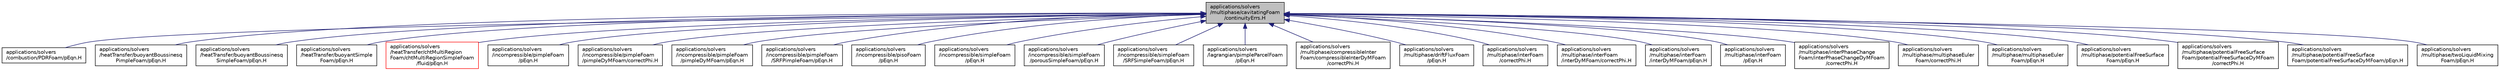 digraph "applications/solvers/multiphase/cavitatingFoam/continuityErrs.H"
{
  bgcolor="transparent";
  edge [fontname="Helvetica",fontsize="10",labelfontname="Helvetica",labelfontsize="10"];
  node [fontname="Helvetica",fontsize="10",shape=record];
  Node1 [label="applications/solvers\l/multiphase/cavitatingFoam\l/continuityErrs.H",height=0.2,width=0.4,color="black", fillcolor="grey75", style="filled", fontcolor="black"];
  Node1 -> Node2 [dir="back",color="midnightblue",fontsize="10",style="solid",fontname="Helvetica"];
  Node2 [label="applications/solvers\l/combustion/PDRFoam/pEqn.H",height=0.2,width=0.4,color="black",URL="$a03041.html"];
  Node1 -> Node3 [dir="back",color="midnightblue",fontsize="10",style="solid",fontname="Helvetica"];
  Node3 [label="applications/solvers\l/heatTransfer/buoyantBoussinesq\lPimpleFoam/pEqn.H",height=0.2,width=0.4,color="black",URL="$a03052.html"];
  Node1 -> Node4 [dir="back",color="midnightblue",fontsize="10",style="solid",fontname="Helvetica"];
  Node4 [label="applications/solvers\l/heatTransfer/buoyantBoussinesq\lSimpleFoam/pEqn.H",height=0.2,width=0.4,color="black",URL="$a03053.html"];
  Node1 -> Node5 [dir="back",color="midnightblue",fontsize="10",style="solid",fontname="Helvetica"];
  Node5 [label="applications/solvers\l/heatTransfer/buoyantSimple\lFoam/pEqn.H",height=0.2,width=0.4,color="black",URL="$a03055.html"];
  Node1 -> Node6 [dir="back",color="midnightblue",fontsize="10",style="solid",fontname="Helvetica"];
  Node6 [label="applications/solvers\l/heatTransfer/chtMultiRegion\lFoam/chtMultiRegionSimpleFoam\l/fluid/pEqn.H",height=0.2,width=0.4,color="red",URL="$a03056.html"];
  Node1 -> Node7 [dir="back",color="midnightblue",fontsize="10",style="solid",fontname="Helvetica"];
  Node7 [label="applications/solvers\l/incompressible/pimpleFoam\l/pEqn.H",height=0.2,width=0.4,color="black",URL="$a03058.html"];
  Node1 -> Node8 [dir="back",color="midnightblue",fontsize="10",style="solid",fontname="Helvetica"];
  Node8 [label="applications/solvers\l/incompressible/pimpleFoam\l/pimpleDyMFoam/correctPhi.H",height=0.2,width=0.4,color="black",URL="$a03268.html"];
  Node1 -> Node9 [dir="back",color="midnightblue",fontsize="10",style="solid",fontname="Helvetica"];
  Node9 [label="applications/solvers\l/incompressible/pimpleFoam\l/pimpleDyMFoam/pEqn.H",height=0.2,width=0.4,color="black",URL="$a03059.html"];
  Node1 -> Node10 [dir="back",color="midnightblue",fontsize="10",style="solid",fontname="Helvetica"];
  Node10 [label="applications/solvers\l/incompressible/pimpleFoam\l/SRFPimpleFoam/pEqn.H",height=0.2,width=0.4,color="black",URL="$a03060.html"];
  Node1 -> Node11 [dir="back",color="midnightblue",fontsize="10",style="solid",fontname="Helvetica"];
  Node11 [label="applications/solvers\l/incompressible/pisoFoam\l/pEqn.H",height=0.2,width=0.4,color="black",URL="$a03061.html"];
  Node1 -> Node12 [dir="back",color="midnightblue",fontsize="10",style="solid",fontname="Helvetica"];
  Node12 [label="applications/solvers\l/incompressible/simpleFoam\l/pEqn.H",height=0.2,width=0.4,color="black",URL="$a03062.html"];
  Node1 -> Node13 [dir="back",color="midnightblue",fontsize="10",style="solid",fontname="Helvetica"];
  Node13 [label="applications/solvers\l/incompressible/simpleFoam\l/porousSimpleFoam/pEqn.H",height=0.2,width=0.4,color="black",URL="$a03063.html"];
  Node1 -> Node14 [dir="back",color="midnightblue",fontsize="10",style="solid",fontname="Helvetica"];
  Node14 [label="applications/solvers\l/incompressible/simpleFoam\l/SRFSimpleFoam/pEqn.H",height=0.2,width=0.4,color="black",URL="$a03064.html"];
  Node1 -> Node15 [dir="back",color="midnightblue",fontsize="10",style="solid",fontname="Helvetica"];
  Node15 [label="applications/solvers\l/lagrangian/pimpleParcelFoam\l/pEqn.H",height=0.2,width=0.4,color="black",URL="$a03067.html"];
  Node1 -> Node16 [dir="back",color="midnightblue",fontsize="10",style="solid",fontname="Helvetica"];
  Node16 [label="applications/solvers\l/multiphase/compressibleInter\lFoam/compressibleInterDyMFoam\l/correctPhi.H",height=0.2,width=0.4,color="black",URL="$a03270.html"];
  Node1 -> Node17 [dir="back",color="midnightblue",fontsize="10",style="solid",fontname="Helvetica"];
  Node17 [label="applications/solvers\l/multiphase/driftFluxFoam\l/pEqn.H",height=0.2,width=0.4,color="black",URL="$a03078.html"];
  Node1 -> Node18 [dir="back",color="midnightblue",fontsize="10",style="solid",fontname="Helvetica"];
  Node18 [label="applications/solvers\l/multiphase/interFoam\l/correctPhi.H",height=0.2,width=0.4,color="black",URL="$a03271.html"];
  Node1 -> Node19 [dir="back",color="midnightblue",fontsize="10",style="solid",fontname="Helvetica"];
  Node19 [label="applications/solvers\l/multiphase/interFoam\l/interDyMFoam/correctPhi.H",height=0.2,width=0.4,color="black",URL="$a03272.html"];
  Node1 -> Node20 [dir="back",color="midnightblue",fontsize="10",style="solid",fontname="Helvetica"];
  Node20 [label="applications/solvers\l/multiphase/interFoam\l/interDyMFoam/pEqn.H",height=0.2,width=0.4,color="black",URL="$a03079.html"];
  Node1 -> Node21 [dir="back",color="midnightblue",fontsize="10",style="solid",fontname="Helvetica"];
  Node21 [label="applications/solvers\l/multiphase/interFoam\l/pEqn.H",height=0.2,width=0.4,color="black",URL="$a03080.html"];
  Node1 -> Node22 [dir="back",color="midnightblue",fontsize="10",style="solid",fontname="Helvetica"];
  Node22 [label="applications/solvers\l/multiphase/interPhaseChange\lFoam/interPhaseChangeDyMFoam\l/correctPhi.H",height=0.2,width=0.4,color="black",URL="$a03273.html"];
  Node1 -> Node23 [dir="back",color="midnightblue",fontsize="10",style="solid",fontname="Helvetica"];
  Node23 [label="applications/solvers\l/multiphase/multiphaseEuler\lFoam/correctPhi.H",height=0.2,width=0.4,color="black",URL="$a03274.html"];
  Node1 -> Node24 [dir="back",color="midnightblue",fontsize="10",style="solid",fontname="Helvetica"];
  Node24 [label="applications/solvers\l/multiphase/multiphaseEuler\lFoam/pEqn.H",height=0.2,width=0.4,color="black",URL="$a03083.html"];
  Node1 -> Node25 [dir="back",color="midnightblue",fontsize="10",style="solid",fontname="Helvetica"];
  Node25 [label="applications/solvers\l/multiphase/potentialFreeSurface\lFoam/pEqn.H",height=0.2,width=0.4,color="black",URL="$a03084.html"];
  Node1 -> Node26 [dir="back",color="midnightblue",fontsize="10",style="solid",fontname="Helvetica"];
  Node26 [label="applications/solvers\l/multiphase/potentialFreeSurface\lFoam/potentialFreeSurfaceDyMFoam\l/correctPhi.H",height=0.2,width=0.4,color="black",URL="$a03275.html"];
  Node1 -> Node27 [dir="back",color="midnightblue",fontsize="10",style="solid",fontname="Helvetica"];
  Node27 [label="applications/solvers\l/multiphase/potentialFreeSurface\lFoam/potentialFreeSurfaceDyMFoam/pEqn.H",height=0.2,width=0.4,color="black",URL="$a03085.html"];
  Node1 -> Node28 [dir="back",color="midnightblue",fontsize="10",style="solid",fontname="Helvetica"];
  Node28 [label="applications/solvers\l/multiphase/twoLiquidMixing\lFoam/pEqn.H",height=0.2,width=0.4,color="black",URL="$a03089.html"];
}
